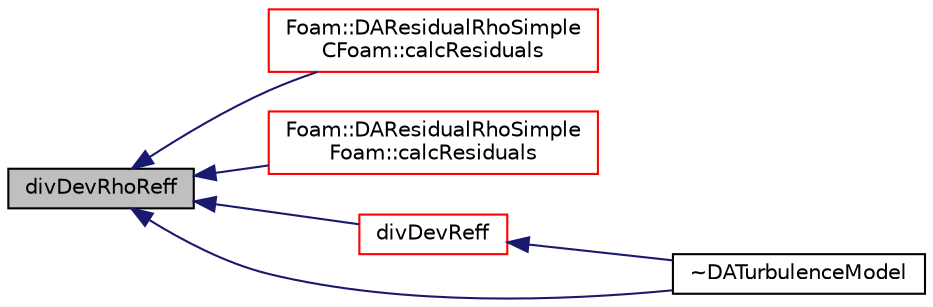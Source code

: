 digraph "divDevRhoReff"
{
  bgcolor="transparent";
  edge [fontname="Helvetica",fontsize="10",labelfontname="Helvetica",labelfontsize="10"];
  node [fontname="Helvetica",fontsize="10",shape=record];
  rankdir="LR";
  Node134 [label="divDevRhoReff",height=0.2,width=0.4,color="black", fillcolor="grey75", style="filled", fontcolor="black"];
  Node134 -> Node135 [dir="back",color="midnightblue",fontsize="10",style="solid",fontname="Helvetica"];
  Node135 [label="Foam::DAResidualRhoSimple\lCFoam::calcResiduals",height=0.2,width=0.4,color="red",URL="$classFoam_1_1DAResidualRhoSimpleCFoam.html#a4b38dbac981107ec6386d78322323535",tooltip="compute residual "];
  Node134 -> Node137 [dir="back",color="midnightblue",fontsize="10",style="solid",fontname="Helvetica"];
  Node137 [label="Foam::DAResidualRhoSimple\lFoam::calcResiduals",height=0.2,width=0.4,color="red",URL="$classFoam_1_1DAResidualRhoSimpleFoam.html#a4b38dbac981107ec6386d78322323535",tooltip="compute residual "];
  Node134 -> Node139 [dir="back",color="midnightblue",fontsize="10",style="solid",fontname="Helvetica"];
  Node139 [label="divDevReff",height=0.2,width=0.4,color="red",URL="$classFoam_1_1DATurbulenceModel.html#ad8359dd6d4725c9ccca5b9e6b6934b5f",tooltip="divDev terms "];
  Node139 -> Node140 [dir="back",color="midnightblue",fontsize="10",style="solid",fontname="Helvetica"];
  Node140 [label="~DATurbulenceModel",height=0.2,width=0.4,color="black",URL="$classFoam_1_1DATurbulenceModel.html#a4da443a900be70678681adc3cb584741"];
  Node134 -> Node140 [dir="back",color="midnightblue",fontsize="10",style="solid",fontname="Helvetica"];
}
